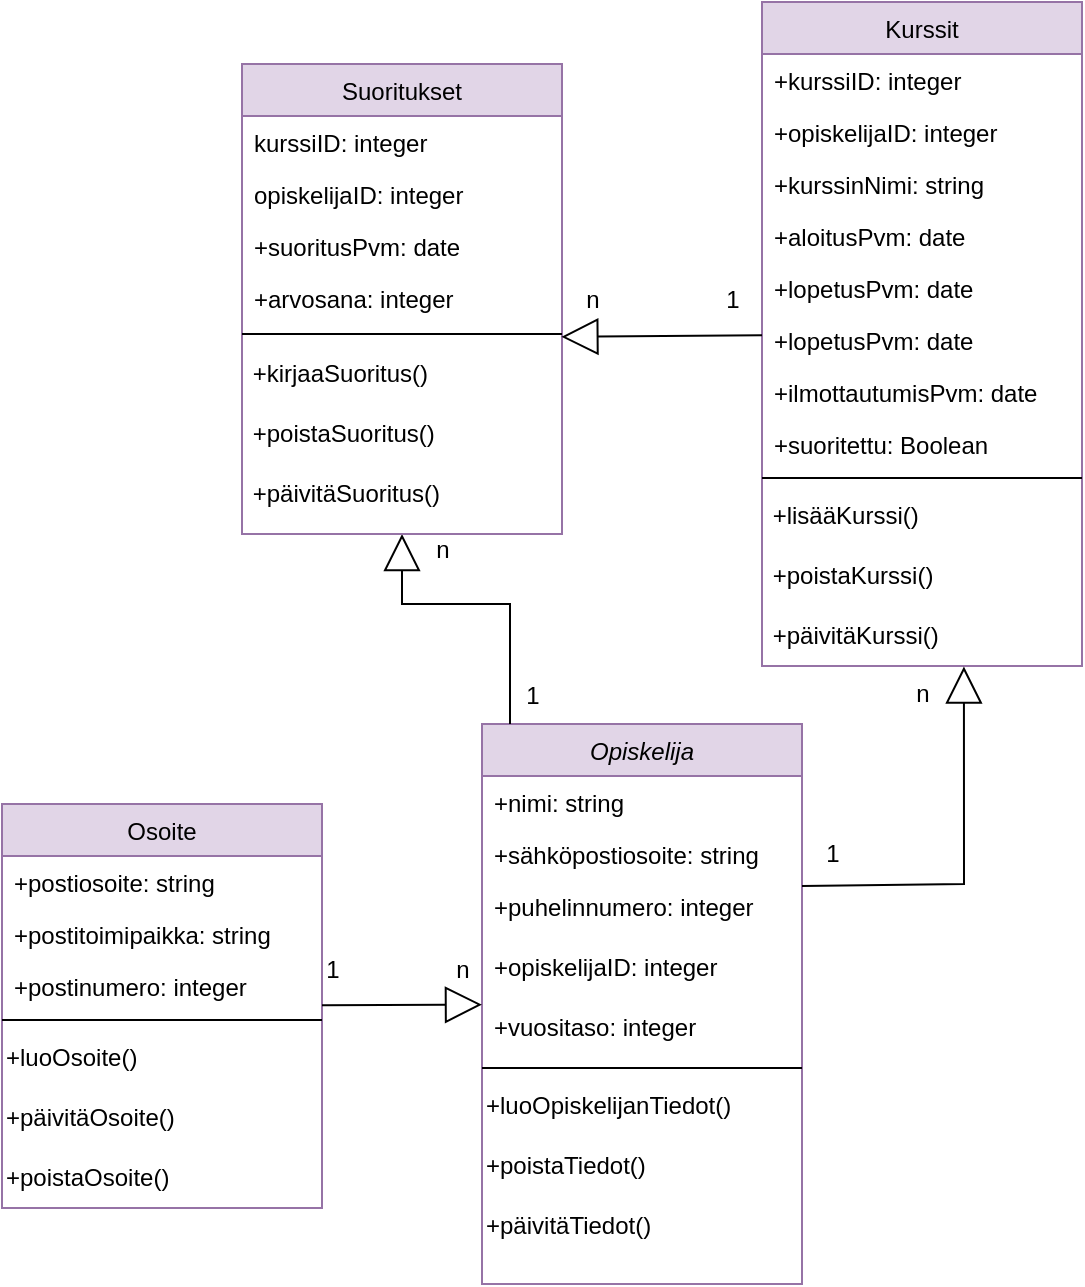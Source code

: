 <mxfile version="24.0.0" type="github">
  <diagram id="C5RBs43oDa-KdzZeNtuy" name="Page-1">
    <mxGraphModel dx="1430" dy="786" grid="1" gridSize="10" guides="1" tooltips="1" connect="1" arrows="1" fold="1" page="1" pageScale="1" pageWidth="827" pageHeight="1169" math="0" shadow="0">
      <root>
        <mxCell id="WIyWlLk6GJQsqaUBKTNV-0" />
        <mxCell id="WIyWlLk6GJQsqaUBKTNV-1" parent="WIyWlLk6GJQsqaUBKTNV-0" />
        <mxCell id="zkfFHV4jXpPFQw0GAbJ--0" value="Opiskelija" style="swimlane;fontStyle=2;align=center;verticalAlign=top;childLayout=stackLayout;horizontal=1;startSize=26;horizontalStack=0;resizeParent=1;resizeLast=0;collapsible=1;marginBottom=0;rounded=0;shadow=0;strokeWidth=1;fillColor=#e1d5e7;strokeColor=#9673a6;" parent="WIyWlLk6GJQsqaUBKTNV-1" vertex="1">
          <mxGeometry x="320" y="380" width="160" height="280" as="geometry">
            <mxRectangle x="230" y="140" width="160" height="26" as="alternateBounds" />
          </mxGeometry>
        </mxCell>
        <mxCell id="ObrYYuJgx_2zTqy4Y83F-5" value="" style="endArrow=block;endSize=16;endFill=0;html=1;rounded=0;entryX=0.5;entryY=1;entryDx=0;entryDy=0;" edge="1" parent="zkfFHV4jXpPFQw0GAbJ--0" target="CZY8lG_MYGm1Lu6x_sxB-10">
          <mxGeometry width="160" relative="1" as="geometry">
            <mxPoint x="14" as="sourcePoint" />
            <mxPoint x="94" as="targetPoint" />
            <Array as="points">
              <mxPoint x="14" y="-60" />
              <mxPoint x="-40" y="-60" />
            </Array>
          </mxGeometry>
        </mxCell>
        <mxCell id="zkfFHV4jXpPFQw0GAbJ--1" value="+nimi: string" style="text;align=left;verticalAlign=top;spacingLeft=4;spacingRight=4;overflow=hidden;rotatable=0;points=[[0,0.5],[1,0.5]];portConstraint=eastwest;" parent="zkfFHV4jXpPFQw0GAbJ--0" vertex="1">
          <mxGeometry y="26" width="160" height="26" as="geometry" />
        </mxCell>
        <mxCell id="zkfFHV4jXpPFQw0GAbJ--2" value="+sähköpostiosoite: string" style="text;align=left;verticalAlign=top;spacingLeft=4;spacingRight=4;overflow=hidden;rotatable=0;points=[[0,0.5],[1,0.5]];portConstraint=eastwest;rounded=0;shadow=0;html=0;" parent="zkfFHV4jXpPFQw0GAbJ--0" vertex="1">
          <mxGeometry y="52" width="160" height="26" as="geometry" />
        </mxCell>
        <mxCell id="zkfFHV4jXpPFQw0GAbJ--3" value="+puhelinnumero: integer " style="text;align=left;verticalAlign=top;spacingLeft=4;spacingRight=4;overflow=hidden;rotatable=0;points=[[0,0.5],[1,0.5]];portConstraint=eastwest;rounded=0;shadow=0;html=0;" parent="zkfFHV4jXpPFQw0GAbJ--0" vertex="1">
          <mxGeometry y="78" width="160" height="30" as="geometry" />
        </mxCell>
        <mxCell id="CZY8lG_MYGm1Lu6x_sxB-1" value="+opiskelijaID: integer" style="text;align=left;verticalAlign=top;spacingLeft=4;spacingRight=4;overflow=hidden;rotatable=0;points=[[0,0.5],[1,0.5]];portConstraint=eastwest;rounded=0;shadow=0;html=0;" parent="zkfFHV4jXpPFQw0GAbJ--0" vertex="1">
          <mxGeometry y="108" width="160" height="30" as="geometry" />
        </mxCell>
        <mxCell id="CZY8lG_MYGm1Lu6x_sxB-2" value="+vuositaso: integer" style="text;align=left;verticalAlign=top;spacingLeft=4;spacingRight=4;overflow=hidden;rotatable=0;points=[[0,0.5],[1,0.5]];portConstraint=eastwest;rounded=0;shadow=0;html=0;" parent="zkfFHV4jXpPFQw0GAbJ--0" vertex="1">
          <mxGeometry y="138" width="160" height="30" as="geometry" />
        </mxCell>
        <mxCell id="zkfFHV4jXpPFQw0GAbJ--4" value="" style="line;html=1;strokeWidth=1;align=left;verticalAlign=middle;spacingTop=-1;spacingLeft=3;spacingRight=3;rotatable=0;labelPosition=right;points=[];portConstraint=eastwest;" parent="zkfFHV4jXpPFQw0GAbJ--0" vertex="1">
          <mxGeometry y="168" width="160" height="8" as="geometry" />
        </mxCell>
        <mxCell id="CZY8lG_MYGm1Lu6x_sxB-17" value="+luoOpiskelijanTiedot()" style="text;html=1;align=left;verticalAlign=middle;resizable=0;points=[];autosize=1;strokeColor=none;fillColor=none;" parent="zkfFHV4jXpPFQw0GAbJ--0" vertex="1">
          <mxGeometry y="176" width="160" height="30" as="geometry" />
        </mxCell>
        <mxCell id="CZY8lG_MYGm1Lu6x_sxB-33" value="+poistaTiedot()" style="text;html=1;align=left;verticalAlign=middle;resizable=0;points=[];autosize=1;strokeColor=none;fillColor=none;" parent="zkfFHV4jXpPFQw0GAbJ--0" vertex="1">
          <mxGeometry y="206" width="160" height="30" as="geometry" />
        </mxCell>
        <mxCell id="CZY8lG_MYGm1Lu6x_sxB-34" value="+päivitäTiedot()" style="text;html=1;align=left;verticalAlign=middle;resizable=0;points=[];autosize=1;strokeColor=none;fillColor=none;" parent="zkfFHV4jXpPFQw0GAbJ--0" vertex="1">
          <mxGeometry y="236" width="160" height="30" as="geometry" />
        </mxCell>
        <mxCell id="zkfFHV4jXpPFQw0GAbJ--17" value="Osoite" style="swimlane;fontStyle=0;align=center;verticalAlign=top;childLayout=stackLayout;horizontal=1;startSize=26;horizontalStack=0;resizeParent=1;resizeLast=0;collapsible=1;marginBottom=0;rounded=0;shadow=0;strokeWidth=1;fillColor=#e1d5e7;strokeColor=#9673a6;" parent="WIyWlLk6GJQsqaUBKTNV-1" vertex="1">
          <mxGeometry x="80" y="420" width="160" height="202" as="geometry">
            <mxRectangle x="550" y="140" width="160" height="26" as="alternateBounds" />
          </mxGeometry>
        </mxCell>
        <mxCell id="zkfFHV4jXpPFQw0GAbJ--18" value="+postiosoite: string" style="text;align=left;verticalAlign=top;spacingLeft=4;spacingRight=4;overflow=hidden;rotatable=0;points=[[0,0.5],[1,0.5]];portConstraint=eastwest;" parent="zkfFHV4jXpPFQw0GAbJ--17" vertex="1">
          <mxGeometry y="26" width="160" height="26" as="geometry" />
        </mxCell>
        <mxCell id="zkfFHV4jXpPFQw0GAbJ--19" value="+postitoimipaikka: string" style="text;align=left;verticalAlign=top;spacingLeft=4;spacingRight=4;overflow=hidden;rotatable=0;points=[[0,0.5],[1,0.5]];portConstraint=eastwest;rounded=0;shadow=0;html=0;" parent="zkfFHV4jXpPFQw0GAbJ--17" vertex="1">
          <mxGeometry y="52" width="160" height="26" as="geometry" />
        </mxCell>
        <mxCell id="zkfFHV4jXpPFQw0GAbJ--20" value="+postinumero: integer" style="text;align=left;verticalAlign=top;spacingLeft=4;spacingRight=4;overflow=hidden;rotatable=0;points=[[0,0.5],[1,0.5]];portConstraint=eastwest;rounded=0;shadow=0;html=0;" parent="zkfFHV4jXpPFQw0GAbJ--17" vertex="1">
          <mxGeometry y="78" width="160" height="26" as="geometry" />
        </mxCell>
        <mxCell id="zkfFHV4jXpPFQw0GAbJ--23" value="" style="line;html=1;strokeWidth=1;align=left;verticalAlign=middle;spacingTop=-1;spacingLeft=3;spacingRight=3;rotatable=0;labelPosition=right;points=[];portConstraint=eastwest;" parent="zkfFHV4jXpPFQw0GAbJ--17" vertex="1">
          <mxGeometry y="104" width="160" height="8" as="geometry" />
        </mxCell>
        <mxCell id="ObrYYuJgx_2zTqy4Y83F-8" value="+luoOsoite()" style="text;html=1;align=left;verticalAlign=middle;resizable=0;points=[];autosize=1;strokeColor=none;fillColor=none;" vertex="1" parent="zkfFHV4jXpPFQw0GAbJ--17">
          <mxGeometry y="112" width="160" height="30" as="geometry" />
        </mxCell>
        <mxCell id="ObrYYuJgx_2zTqy4Y83F-15" value="+päivitäOsoite()" style="text;html=1;align=left;verticalAlign=middle;resizable=0;points=[];autosize=1;strokeColor=none;fillColor=none;" vertex="1" parent="zkfFHV4jXpPFQw0GAbJ--17">
          <mxGeometry y="142" width="160" height="30" as="geometry" />
        </mxCell>
        <mxCell id="ObrYYuJgx_2zTqy4Y83F-16" value="+poistaOsoite()" style="text;html=1;align=left;verticalAlign=middle;resizable=0;points=[];autosize=1;strokeColor=none;fillColor=none;" vertex="1" parent="zkfFHV4jXpPFQw0GAbJ--17">
          <mxGeometry y="172" width="160" height="30" as="geometry" />
        </mxCell>
        <mxCell id="CZY8lG_MYGm1Lu6x_sxB-3" value="Kurssit" style="swimlane;fontStyle=0;align=center;verticalAlign=top;childLayout=stackLayout;horizontal=1;startSize=26;horizontalStack=0;resizeParent=1;resizeLast=0;collapsible=1;marginBottom=0;rounded=0;shadow=0;strokeWidth=1;fillColor=#e1d5e7;strokeColor=#9673a6;" parent="WIyWlLk6GJQsqaUBKTNV-1" vertex="1">
          <mxGeometry x="460" y="19" width="160" height="332" as="geometry">
            <mxRectangle x="550" y="140" width="160" height="26" as="alternateBounds" />
          </mxGeometry>
        </mxCell>
        <mxCell id="CZY8lG_MYGm1Lu6x_sxB-4" value="+kurssiID: integer" style="text;align=left;verticalAlign=top;spacingLeft=4;spacingRight=4;overflow=hidden;rotatable=0;points=[[0,0.5],[1,0.5]];portConstraint=eastwest;" parent="CZY8lG_MYGm1Lu6x_sxB-3" vertex="1">
          <mxGeometry y="26" width="160" height="26" as="geometry" />
        </mxCell>
        <mxCell id="CZY8lG_MYGm1Lu6x_sxB-5" value="+opiskelijaID: integer" style="text;align=left;verticalAlign=top;spacingLeft=4;spacingRight=4;overflow=hidden;rotatable=0;points=[[0,0.5],[1,0.5]];portConstraint=eastwest;rounded=0;shadow=0;html=0;" parent="CZY8lG_MYGm1Lu6x_sxB-3" vertex="1">
          <mxGeometry y="52" width="160" height="26" as="geometry" />
        </mxCell>
        <mxCell id="CZY8lG_MYGm1Lu6x_sxB-6" value="+kurssinNimi: string" style="text;align=left;verticalAlign=top;spacingLeft=4;spacingRight=4;overflow=hidden;rotatable=0;points=[[0,0.5],[1,0.5]];portConstraint=eastwest;rounded=0;shadow=0;html=0;" parent="CZY8lG_MYGm1Lu6x_sxB-3" vertex="1">
          <mxGeometry y="78" width="160" height="26" as="geometry" />
        </mxCell>
        <mxCell id="CZY8lG_MYGm1Lu6x_sxB-26" value="+aloitusPvm: date" style="text;align=left;verticalAlign=top;spacingLeft=4;spacingRight=4;overflow=hidden;rotatable=0;points=[[0,0.5],[1,0.5]];portConstraint=eastwest;rounded=0;shadow=0;html=0;" parent="CZY8lG_MYGm1Lu6x_sxB-3" vertex="1">
          <mxGeometry y="104" width="160" height="26" as="geometry" />
        </mxCell>
        <mxCell id="CZY8lG_MYGm1Lu6x_sxB-37" value="+lopetusPvm: date" style="text;align=left;verticalAlign=top;spacingLeft=4;spacingRight=4;overflow=hidden;rotatable=0;points=[[0,0.5],[1,0.5]];portConstraint=eastwest;rounded=0;shadow=0;html=0;" parent="CZY8lG_MYGm1Lu6x_sxB-3" vertex="1">
          <mxGeometry y="130" width="160" height="26" as="geometry" />
        </mxCell>
        <mxCell id="CZY8lG_MYGm1Lu6x_sxB-27" value="+lopetusPvm: date" style="text;align=left;verticalAlign=top;spacingLeft=4;spacingRight=4;overflow=hidden;rotatable=0;points=[[0,0.5],[1,0.5]];portConstraint=eastwest;rounded=0;shadow=0;html=0;" parent="CZY8lG_MYGm1Lu6x_sxB-3" vertex="1">
          <mxGeometry y="156" width="160" height="26" as="geometry" />
        </mxCell>
        <mxCell id="CZY8lG_MYGm1Lu6x_sxB-28" value="+ilmottautumisPvm: date" style="text;align=left;verticalAlign=top;spacingLeft=4;spacingRight=4;overflow=hidden;rotatable=0;points=[[0,0.5],[1,0.5]];portConstraint=eastwest;rounded=0;shadow=0;html=0;" parent="CZY8lG_MYGm1Lu6x_sxB-3" vertex="1">
          <mxGeometry y="182" width="160" height="26" as="geometry" />
        </mxCell>
        <mxCell id="ObrYYuJgx_2zTqy4Y83F-20" value="+suoritettu: Boolean" style="text;align=left;verticalAlign=top;spacingLeft=4;spacingRight=4;overflow=hidden;rotatable=0;points=[[0,0.5],[1,0.5]];portConstraint=eastwest;rounded=0;shadow=0;html=0;" vertex="1" parent="CZY8lG_MYGm1Lu6x_sxB-3">
          <mxGeometry y="208" width="160" height="26" as="geometry" />
        </mxCell>
        <mxCell id="CZY8lG_MYGm1Lu6x_sxB-7" value="" style="line;html=1;strokeWidth=1;align=left;verticalAlign=middle;spacingTop=-1;spacingLeft=3;spacingRight=3;rotatable=0;labelPosition=right;points=[];portConstraint=eastwest;" parent="CZY8lG_MYGm1Lu6x_sxB-3" vertex="1">
          <mxGeometry y="234" width="160" height="8" as="geometry" />
        </mxCell>
        <mxCell id="CZY8lG_MYGm1Lu6x_sxB-30" value="&amp;nbsp;+lisääKurssi()" style="text;html=1;align=left;verticalAlign=middle;resizable=0;points=[];autosize=1;strokeColor=none;fillColor=none;" parent="CZY8lG_MYGm1Lu6x_sxB-3" vertex="1">
          <mxGeometry y="242" width="160" height="30" as="geometry" />
        </mxCell>
        <mxCell id="CZY8lG_MYGm1Lu6x_sxB-31" value="&amp;nbsp;+poistaKurssi()" style="text;html=1;align=left;verticalAlign=middle;resizable=0;points=[];autosize=1;strokeColor=none;fillColor=none;" parent="CZY8lG_MYGm1Lu6x_sxB-3" vertex="1">
          <mxGeometry y="272" width="160" height="30" as="geometry" />
        </mxCell>
        <mxCell id="CZY8lG_MYGm1Lu6x_sxB-32" value="&amp;nbsp;+päivitäKurssi()" style="text;html=1;align=left;verticalAlign=middle;resizable=0;points=[];autosize=1;strokeColor=none;fillColor=none;" parent="CZY8lG_MYGm1Lu6x_sxB-3" vertex="1">
          <mxGeometry y="302" width="160" height="30" as="geometry" />
        </mxCell>
        <mxCell id="CZY8lG_MYGm1Lu6x_sxB-10" value="Suoritukset" style="swimlane;fontStyle=0;align=center;verticalAlign=top;childLayout=stackLayout;horizontal=1;startSize=26;horizontalStack=0;resizeParent=1;resizeLast=0;collapsible=1;marginBottom=0;rounded=0;shadow=0;strokeWidth=1;fillColor=#e1d5e7;strokeColor=#9673a6;" parent="WIyWlLk6GJQsqaUBKTNV-1" vertex="1">
          <mxGeometry x="200" y="50" width="160" height="235" as="geometry">
            <mxRectangle x="550" y="140" width="160" height="26" as="alternateBounds" />
          </mxGeometry>
        </mxCell>
        <mxCell id="CZY8lG_MYGm1Lu6x_sxB-11" value="kurssiID: integer" style="text;align=left;verticalAlign=top;spacingLeft=4;spacingRight=4;overflow=hidden;rotatable=0;points=[[0,0.5],[1,0.5]];portConstraint=eastwest;" parent="CZY8lG_MYGm1Lu6x_sxB-10" vertex="1">
          <mxGeometry y="26" width="160" height="26" as="geometry" />
        </mxCell>
        <mxCell id="CZY8lG_MYGm1Lu6x_sxB-12" value="opiskelijaID: integer" style="text;align=left;verticalAlign=top;spacingLeft=4;spacingRight=4;overflow=hidden;rotatable=0;points=[[0,0.5],[1,0.5]];portConstraint=eastwest;rounded=0;shadow=0;html=0;" parent="CZY8lG_MYGm1Lu6x_sxB-10" vertex="1">
          <mxGeometry y="52" width="160" height="26" as="geometry" />
        </mxCell>
        <mxCell id="CZY8lG_MYGm1Lu6x_sxB-13" value="+suoritusPvm: date" style="text;align=left;verticalAlign=top;spacingLeft=4;spacingRight=4;overflow=hidden;rotatable=0;points=[[0,0.5],[1,0.5]];portConstraint=eastwest;rounded=0;shadow=0;html=0;" parent="CZY8lG_MYGm1Lu6x_sxB-10" vertex="1">
          <mxGeometry y="78" width="160" height="26" as="geometry" />
        </mxCell>
        <mxCell id="CZY8lG_MYGm1Lu6x_sxB-20" value="+arvosana: integer" style="text;align=left;verticalAlign=top;spacingLeft=4;spacingRight=4;overflow=hidden;rotatable=0;points=[[0,0.5],[1,0.5]];portConstraint=eastwest;rounded=0;shadow=0;html=0;" parent="CZY8lG_MYGm1Lu6x_sxB-10" vertex="1">
          <mxGeometry y="104" width="160" height="26" as="geometry" />
        </mxCell>
        <mxCell id="CZY8lG_MYGm1Lu6x_sxB-14" value="" style="line;html=1;strokeWidth=1;align=left;verticalAlign=middle;spacingTop=-1;spacingLeft=3;spacingRight=3;rotatable=0;labelPosition=right;points=[];portConstraint=eastwest;" parent="CZY8lG_MYGm1Lu6x_sxB-10" vertex="1">
          <mxGeometry y="130" width="160" height="10" as="geometry" />
        </mxCell>
        <mxCell id="CZY8lG_MYGm1Lu6x_sxB-21" value="&amp;nbsp;+kirjaaSuoritus()" style="text;html=1;align=left;verticalAlign=middle;resizable=0;points=[];autosize=1;strokeColor=none;fillColor=none;" parent="CZY8lG_MYGm1Lu6x_sxB-10" vertex="1">
          <mxGeometry y="140" width="160" height="30" as="geometry" />
        </mxCell>
        <mxCell id="CZY8lG_MYGm1Lu6x_sxB-22" value="&amp;nbsp;+poistaSuoritus()&lt;span style=&quot;white-space: pre;&quot;&gt;&#x9;&lt;/span&gt;" style="text;html=1;align=left;verticalAlign=middle;resizable=0;points=[];autosize=1;strokeColor=none;fillColor=none;" parent="CZY8lG_MYGm1Lu6x_sxB-10" vertex="1">
          <mxGeometry y="170" width="160" height="30" as="geometry" />
        </mxCell>
        <mxCell id="CZY8lG_MYGm1Lu6x_sxB-23" value="&amp;nbsp;+päivitäSuoritus()" style="text;html=1;align=left;verticalAlign=middle;resizable=0;points=[];autosize=1;strokeColor=none;fillColor=none;" parent="CZY8lG_MYGm1Lu6x_sxB-10" vertex="1">
          <mxGeometry y="200" width="160" height="30" as="geometry" />
        </mxCell>
        <mxCell id="ObrYYuJgx_2zTqy4Y83F-0" value="" style="endArrow=block;endSize=16;endFill=0;html=1;rounded=0;" edge="1" parent="WIyWlLk6GJQsqaUBKTNV-1" source="zkfFHV4jXpPFQw0GAbJ--17" target="zkfFHV4jXpPFQw0GAbJ--0">
          <mxGeometry width="160" relative="1" as="geometry">
            <mxPoint x="200" y="460" as="sourcePoint" />
            <mxPoint x="360" y="460" as="targetPoint" />
          </mxGeometry>
        </mxCell>
        <mxCell id="ObrYYuJgx_2zTqy4Y83F-3" value="1" style="text;html=1;align=center;verticalAlign=middle;resizable=0;points=[];autosize=1;strokeColor=none;fillColor=none;" vertex="1" parent="WIyWlLk6GJQsqaUBKTNV-1">
          <mxGeometry x="230" y="488" width="30" height="30" as="geometry" />
        </mxCell>
        <mxCell id="ObrYYuJgx_2zTqy4Y83F-4" value="n" style="text;html=1;align=center;verticalAlign=middle;resizable=0;points=[];autosize=1;strokeColor=none;fillColor=none;" vertex="1" parent="WIyWlLk6GJQsqaUBKTNV-1">
          <mxGeometry x="295" y="488" width="30" height="30" as="geometry" />
        </mxCell>
        <mxCell id="ObrYYuJgx_2zTqy4Y83F-6" value="1" style="text;html=1;align=center;verticalAlign=middle;resizable=0;points=[];autosize=1;strokeColor=none;fillColor=none;" vertex="1" parent="WIyWlLk6GJQsqaUBKTNV-1">
          <mxGeometry x="330" y="351" width="30" height="30" as="geometry" />
        </mxCell>
        <mxCell id="ObrYYuJgx_2zTqy4Y83F-7" value="n" style="text;html=1;align=center;verticalAlign=middle;resizable=0;points=[];autosize=1;strokeColor=none;fillColor=none;" vertex="1" parent="WIyWlLk6GJQsqaUBKTNV-1">
          <mxGeometry x="285" y="278" width="30" height="30" as="geometry" />
        </mxCell>
        <mxCell id="ObrYYuJgx_2zTqy4Y83F-17" value="" style="endArrow=block;endSize=16;endFill=0;html=1;rounded=0;entryX=0.998;entryY=0.641;entryDx=0;entryDy=0;entryPerimeter=0;" edge="1" parent="WIyWlLk6GJQsqaUBKTNV-1" source="CZY8lG_MYGm1Lu6x_sxB-3" target="CZY8lG_MYGm1Lu6x_sxB-14">
          <mxGeometry width="160" relative="1" as="geometry">
            <mxPoint x="450" y="160" as="sourcePoint" />
            <mxPoint x="370" y="161" as="targetPoint" />
          </mxGeometry>
        </mxCell>
        <mxCell id="ObrYYuJgx_2zTqy4Y83F-18" value="1" style="text;html=1;align=center;verticalAlign=middle;resizable=0;points=[];autosize=1;strokeColor=none;fillColor=none;" vertex="1" parent="WIyWlLk6GJQsqaUBKTNV-1">
          <mxGeometry x="430" y="152.5" width="30" height="30" as="geometry" />
        </mxCell>
        <mxCell id="ObrYYuJgx_2zTqy4Y83F-19" value="n" style="text;html=1;align=center;verticalAlign=middle;resizable=0;points=[];autosize=1;strokeColor=none;fillColor=none;" vertex="1" parent="WIyWlLk6GJQsqaUBKTNV-1">
          <mxGeometry x="360" y="152.5" width="30" height="30" as="geometry" />
        </mxCell>
        <mxCell id="ObrYYuJgx_2zTqy4Y83F-21" value="" style="endArrow=block;endSize=16;endFill=0;html=1;rounded=0;entryX=0.631;entryY=1.008;entryDx=0;entryDy=0;entryPerimeter=0;" edge="1" parent="WIyWlLk6GJQsqaUBKTNV-1" target="CZY8lG_MYGm1Lu6x_sxB-32">
          <mxGeometry width="160" relative="1" as="geometry">
            <mxPoint x="480" y="461" as="sourcePoint" />
            <mxPoint x="560" y="460" as="targetPoint" />
            <Array as="points">
              <mxPoint x="561" y="460" />
            </Array>
          </mxGeometry>
        </mxCell>
        <mxCell id="ObrYYuJgx_2zTqy4Y83F-22" value="1" style="text;html=1;align=center;verticalAlign=middle;resizable=0;points=[];autosize=1;strokeColor=none;fillColor=none;" vertex="1" parent="WIyWlLk6GJQsqaUBKTNV-1">
          <mxGeometry x="480" y="430" width="30" height="30" as="geometry" />
        </mxCell>
        <mxCell id="ObrYYuJgx_2zTqy4Y83F-23" value="n" style="text;html=1;align=center;verticalAlign=middle;resizable=0;points=[];autosize=1;strokeColor=none;fillColor=none;" vertex="1" parent="WIyWlLk6GJQsqaUBKTNV-1">
          <mxGeometry x="525" y="350" width="30" height="30" as="geometry" />
        </mxCell>
      </root>
    </mxGraphModel>
  </diagram>
</mxfile>
